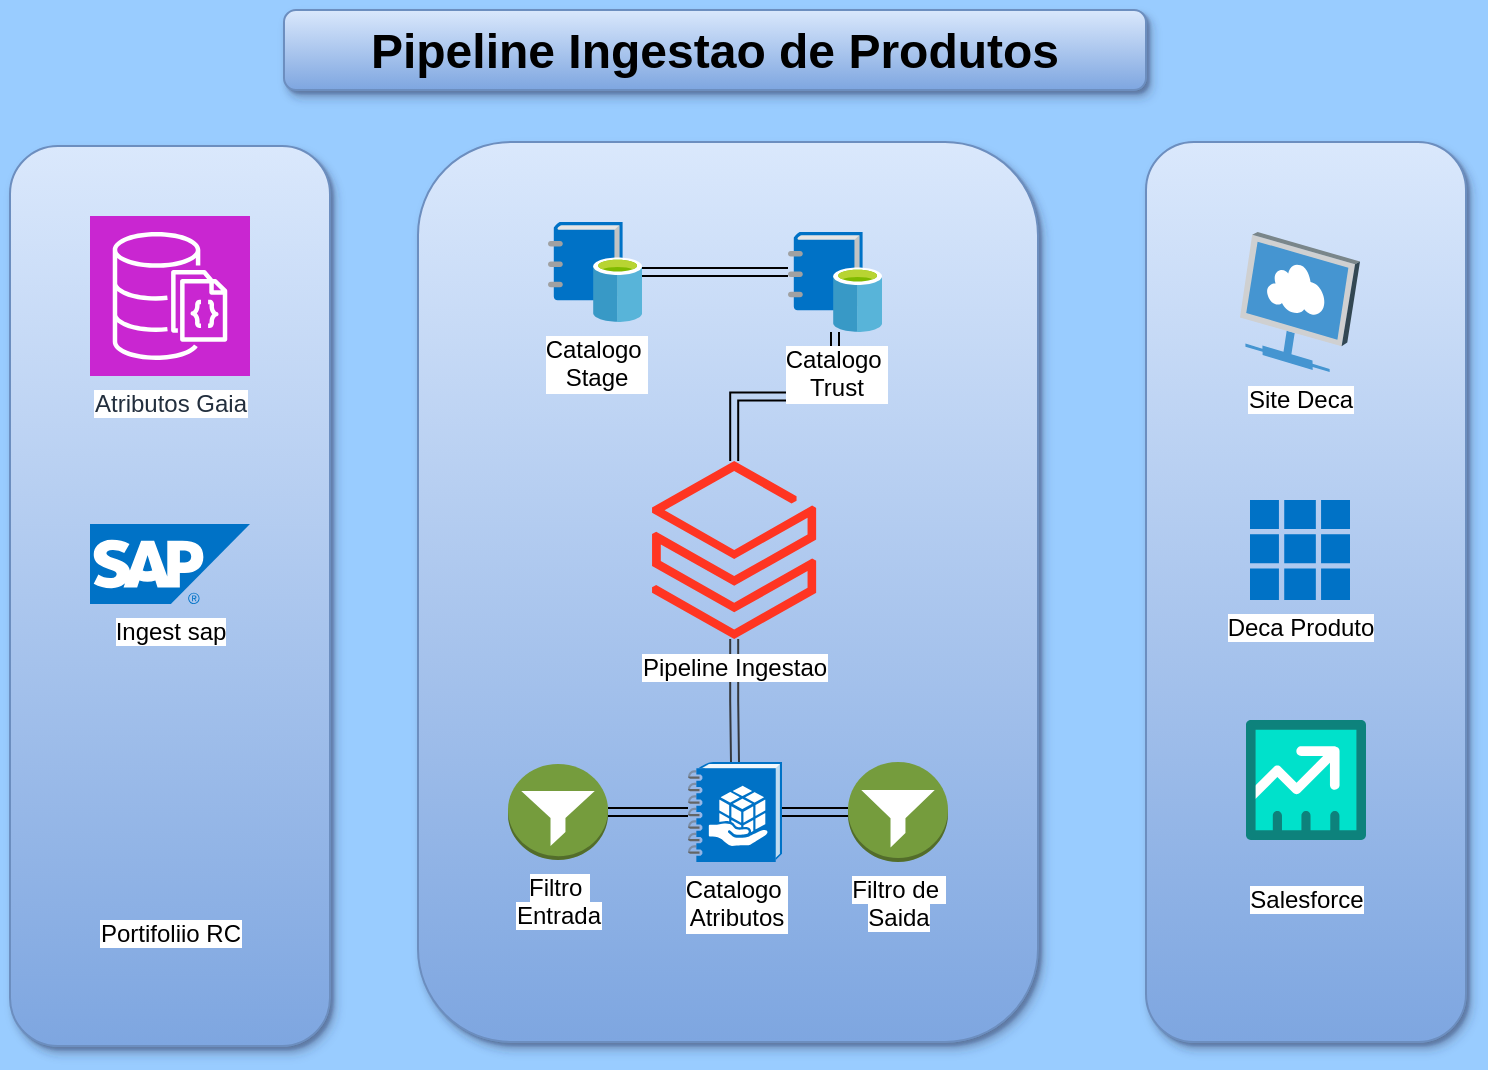 <mxfile compressed="true" version="24.4.0" type="github"><diagram name="Page-1" id="eG5tvo9UgwHiR6DEYF9L"><mxGraphModel dx="1246" dy="475" grid="0" gridSize="10" guides="1" tooltips="1" connect="1" arrows="1" fold="1" page="1" pageScale="1" pageWidth="827" pageHeight="583" background="#99CCFF" math="0" shadow="1"><root><mxCell id="0"/><mxCell id="1" parent="0"/><mxCell id="RlWjg5EEPqvDQT_RxMgs-61" value="&lt;h1 style=&quot;margin-top: 0px;&quot;&gt;Pipeline Ingestao de Produtos&lt;/h1&gt;" style="text;html=1;whiteSpace=wrap;overflow=hidden;rounded=1;fillColor=#dae8fc;gradientColor=#7ea6e0;strokeColor=#6c8ebf;glass=0;shadow=1;align=center;" vertex="1" parent="1"><mxGeometry x="180" y="31" width="431" height="40" as="geometry"/></mxCell><mxCell id="RlWjg5EEPqvDQT_RxMgs-62" value="" style="group" vertex="1" connectable="0" parent="1"><mxGeometry x="43" y="99" width="160" height="450" as="geometry"/></mxCell><mxCell id="RlWjg5EEPqvDQT_RxMgs-55" value="" style="rounded=1;whiteSpace=wrap;html=1;fillColor=#dae8fc;gradientColor=#7ea6e0;strokeColor=#6c8ebf;glass=0;shadow=1;" vertex="1" parent="RlWjg5EEPqvDQT_RxMgs-62"><mxGeometry width="160" height="450" as="geometry"/></mxCell><mxCell id="RlWjg5EEPqvDQT_RxMgs-18" value="Ingest sap" style="image;sketch=0;aspect=fixed;html=1;points=[];align=center;fontSize=12;image=img/lib/mscae/SAP_HANA_on_Azure.svg;" vertex="1" parent="RlWjg5EEPqvDQT_RxMgs-62"><mxGeometry x="40" y="189" width="80" height="40" as="geometry"/></mxCell><mxCell id="RlWjg5EEPqvDQT_RxMgs-20" value="&lt;span style=&quot;background-color: rgb(255, 255, 255);&quot;&gt;Atributos Gaia&lt;/span&gt;" style="sketch=0;points=[[0,0,0],[0.25,0,0],[0.5,0,0],[0.75,0,0],[1,0,0],[0,1,0],[0.25,1,0],[0.5,1,0],[0.75,1,0],[1,1,0],[0,0.25,0],[0,0.5,0],[0,0.75,0],[1,0.25,0],[1,0.5,0],[1,0.75,0]];outlineConnect=0;fontColor=#232F3E;fillColor=#C925D1;strokeColor=#ffffff;dashed=0;verticalLabelPosition=bottom;verticalAlign=top;align=center;html=1;fontSize=12;fontStyle=0;aspect=fixed;shape=mxgraph.aws4.resourceIcon;resIcon=mxgraph.aws4.documentdb_with_mongodb_compatibility;" vertex="1" parent="RlWjg5EEPqvDQT_RxMgs-62"><mxGeometry x="40" y="35" width="80" height="80" as="geometry"/></mxCell><mxCell id="RlWjg5EEPqvDQT_RxMgs-21" value="Portifoliio RC" style="shape=image;html=1;verticalAlign=top;verticalLabelPosition=bottom;labelBackgroundColor=#ffffff;imageAspect=0;aspect=fixed;image=https://cdn3.iconfinder.com/data/icons/document-icons-2/30/647702-excel-128.png" vertex="1" parent="RlWjg5EEPqvDQT_RxMgs-62"><mxGeometry x="40" y="300" width="80" height="80" as="geometry"/></mxCell><mxCell id="RlWjg5EEPqvDQT_RxMgs-63" value="" style="group" vertex="1" connectable="0" parent="1"><mxGeometry x="247" y="97" width="310" height="450" as="geometry"/></mxCell><mxCell id="RlWjg5EEPqvDQT_RxMgs-56" value="" style="rounded=1;whiteSpace=wrap;html=1;fillColor=#dae8fc;gradientColor=#7ea6e0;strokeColor=#6c8ebf;shadow=1;" vertex="1" parent="RlWjg5EEPqvDQT_RxMgs-63"><mxGeometry width="310" height="450" as="geometry"/></mxCell><mxCell id="RlWjg5EEPqvDQT_RxMgs-34" style="edgeStyle=elbowEdgeStyle;rounded=0;orthogonalLoop=1;jettySize=auto;html=1;elbow=vertical;shape=link;fillColor=#cce5ff;strokeColor=#36393d;align=center;verticalAlign=middle;fontFamily=Helvetica;fontSize=11;fontColor=default;labelBackgroundColor=default;endArrow=classic;" edge="1" parent="RlWjg5EEPqvDQT_RxMgs-63" source="RlWjg5EEPqvDQT_RxMgs-30" target="RlWjg5EEPqvDQT_RxMgs-19"><mxGeometry relative="1" as="geometry"/></mxCell><mxCell id="RlWjg5EEPqvDQT_RxMgs-54" style="edgeStyle=orthogonalEdgeStyle;rounded=0;orthogonalLoop=1;jettySize=auto;html=1;shape=link;" edge="1" parent="RlWjg5EEPqvDQT_RxMgs-63" source="RlWjg5EEPqvDQT_RxMgs-30" target="RlWjg5EEPqvDQT_RxMgs-49"><mxGeometry relative="1" as="geometry"/></mxCell><mxCell id="RlWjg5EEPqvDQT_RxMgs-30" value="Pipeline Ingestao" style="image;aspect=fixed;html=1;points=[];align=center;fontSize=12;image=img/lib/azure2/analytics/Azure_Databricks.svg;" vertex="1" parent="RlWjg5EEPqvDQT_RxMgs-63"><mxGeometry x="117" y="159.5" width="82.19" height="89" as="geometry"/></mxCell><mxCell id="RlWjg5EEPqvDQT_RxMgs-47" value="" style="group" vertex="1" connectable="0" parent="RlWjg5EEPqvDQT_RxMgs-63"><mxGeometry x="45" y="310" width="220" height="50" as="geometry"/></mxCell><mxCell id="RlWjg5EEPqvDQT_RxMgs-19" value="Catalogo&amp;nbsp;&lt;div&gt;Atributos&lt;/div&gt;" style="image;sketch=0;aspect=fixed;html=1;points=[];align=center;fontSize=12;image=img/lib/mscae/Service_Catalog_Managed_Application_Definitions.svg;" vertex="1" parent="RlWjg5EEPqvDQT_RxMgs-47"><mxGeometry x="90" width="47" height="50" as="geometry"/></mxCell><mxCell id="RlWjg5EEPqvDQT_RxMgs-22" value="&lt;span style=&quot;background-color: rgb(255, 255, 255);&quot;&gt;Filtro&amp;nbsp;&lt;/span&gt;&lt;div&gt;&lt;span style=&quot;background-color: rgb(255, 255, 255);&quot;&gt;Entrada&lt;/span&gt;&lt;div&gt;&lt;br&gt;&lt;/div&gt;&lt;/div&gt;" style="outlineConnect=0;dashed=0;verticalLabelPosition=bottom;verticalAlign=top;align=center;html=1;shape=mxgraph.aws3.filtering_rule;fillColor=#759C3E;gradientColor=none;" vertex="1" parent="RlWjg5EEPqvDQT_RxMgs-47"><mxGeometry y="1.03" width="50" height="47.94" as="geometry"/></mxCell><mxCell id="RlWjg5EEPqvDQT_RxMgs-32" value="&lt;span style=&quot;background-color: rgb(255, 255, 255);&quot;&gt;Filtro de&amp;nbsp;&lt;/span&gt;&lt;div&gt;&lt;span style=&quot;background-color: rgb(255, 255, 255);&quot;&gt;Saida&lt;/span&gt;&lt;/div&gt;" style="outlineConnect=0;dashed=0;verticalLabelPosition=bottom;verticalAlign=top;align=center;html=1;shape=mxgraph.aws3.filtering_rule;fillColor=#759C3E;gradientColor=none;" vertex="1" parent="RlWjg5EEPqvDQT_RxMgs-47"><mxGeometry x="170" width="50" height="50" as="geometry"/></mxCell><mxCell id="RlWjg5EEPqvDQT_RxMgs-39" style="edgeStyle=orthogonalEdgeStyle;rounded=0;orthogonalLoop=1;jettySize=auto;html=1;entryX=0;entryY=0.5;entryDx=0;entryDy=0;entryPerimeter=0;shape=link;" edge="1" parent="RlWjg5EEPqvDQT_RxMgs-47" source="RlWjg5EEPqvDQT_RxMgs-19" target="RlWjg5EEPqvDQT_RxMgs-32"><mxGeometry relative="1" as="geometry"/></mxCell><mxCell id="RlWjg5EEPqvDQT_RxMgs-40" style="edgeStyle=orthogonalEdgeStyle;rounded=0;orthogonalLoop=1;jettySize=auto;html=1;entryX=1;entryY=0.5;entryDx=0;entryDy=0;entryPerimeter=0;shape=link;" edge="1" parent="RlWjg5EEPqvDQT_RxMgs-47" source="RlWjg5EEPqvDQT_RxMgs-19" target="RlWjg5EEPqvDQT_RxMgs-22"><mxGeometry relative="1" as="geometry"/></mxCell><mxCell id="RlWjg5EEPqvDQT_RxMgs-48" value="Catalogo&amp;nbsp;&lt;div&gt;Stage&lt;/div&gt;" style="image;sketch=0;aspect=fixed;html=1;points=[];align=center;fontSize=12;image=img/lib/mscae/Data_Catalog.svg;" vertex="1" parent="RlWjg5EEPqvDQT_RxMgs-63"><mxGeometry x="65" y="40" width="47" height="50" as="geometry"/></mxCell><mxCell id="RlWjg5EEPqvDQT_RxMgs-49" value="Catalogo&amp;nbsp;&lt;div&gt;Trust&lt;/div&gt;" style="image;sketch=0;aspect=fixed;html=1;points=[];align=center;fontSize=12;image=img/lib/mscae/Data_Catalog.svg;" vertex="1" parent="RlWjg5EEPqvDQT_RxMgs-63"><mxGeometry x="185" y="45" width="47" height="50" as="geometry"/></mxCell><mxCell id="RlWjg5EEPqvDQT_RxMgs-50" style="edgeStyle=orthogonalEdgeStyle;rounded=0;orthogonalLoop=1;jettySize=auto;html=1;entryX=0;entryY=0.4;entryDx=0;entryDy=0;entryPerimeter=0;shape=link;" edge="1" parent="RlWjg5EEPqvDQT_RxMgs-63" source="RlWjg5EEPqvDQT_RxMgs-48" target="RlWjg5EEPqvDQT_RxMgs-49"><mxGeometry relative="1" as="geometry"/></mxCell><mxCell id="RlWjg5EEPqvDQT_RxMgs-64" value="" style="group" vertex="1" connectable="0" parent="1"><mxGeometry x="611" y="97" width="160" height="450" as="geometry"/></mxCell><mxCell id="RlWjg5EEPqvDQT_RxMgs-57" value="" style="rounded=1;whiteSpace=wrap;html=1;fillColor=#dae8fc;gradientColor=#7ea6e0;strokeColor=#6c8ebf;shadow=1;" vertex="1" parent="RlWjg5EEPqvDQT_RxMgs-64"><mxGeometry width="160" height="450" as="geometry"/></mxCell><mxCell id="RlWjg5EEPqvDQT_RxMgs-58" value="" style="group" vertex="1" connectable="0" parent="RlWjg5EEPqvDQT_RxMgs-64"><mxGeometry x="47" y="45" width="60" height="184" as="geometry"/></mxCell><mxCell id="RlWjg5EEPqvDQT_RxMgs-37" value="&lt;span style=&quot;background-color: rgb(255, 255, 255);&quot;&gt;Site Deca&lt;/span&gt;" style="shadow=0;dashed=0;html=1;labelPosition=center;verticalLabelPosition=bottom;verticalAlign=top;align=center;outlineConnect=0;shape=mxgraph.veeam.3d.remote_site;" vertex="1" parent="RlWjg5EEPqvDQT_RxMgs-58"><mxGeometry width="60" height="70" as="geometry"/></mxCell><mxCell id="RlWjg5EEPqvDQT_RxMgs-46" value="Deca Produto" style="image;sketch=0;aspect=fixed;html=1;points=[];align=center;fontSize=12;image=img/lib/mscae/Client_Apps.svg;" vertex="1" parent="RlWjg5EEPqvDQT_RxMgs-58"><mxGeometry x="5" y="134" width="50" height="50" as="geometry"/></mxCell><mxCell id="RlWjg5EEPqvDQT_RxMgs-60" value="&lt;span style=&quot;background-color: rgb(255, 255, 255);&quot;&gt;Salesforce&lt;/span&gt;" style="verticalLabelPosition=bottom;aspect=fixed;html=1;shape=mxgraph.salesforce.sales;" vertex="1" parent="RlWjg5EEPqvDQT_RxMgs-64"><mxGeometry x="50" y="289" width="60" height="60" as="geometry"/></mxCell></root></mxGraphModel></diagram></mxfile>